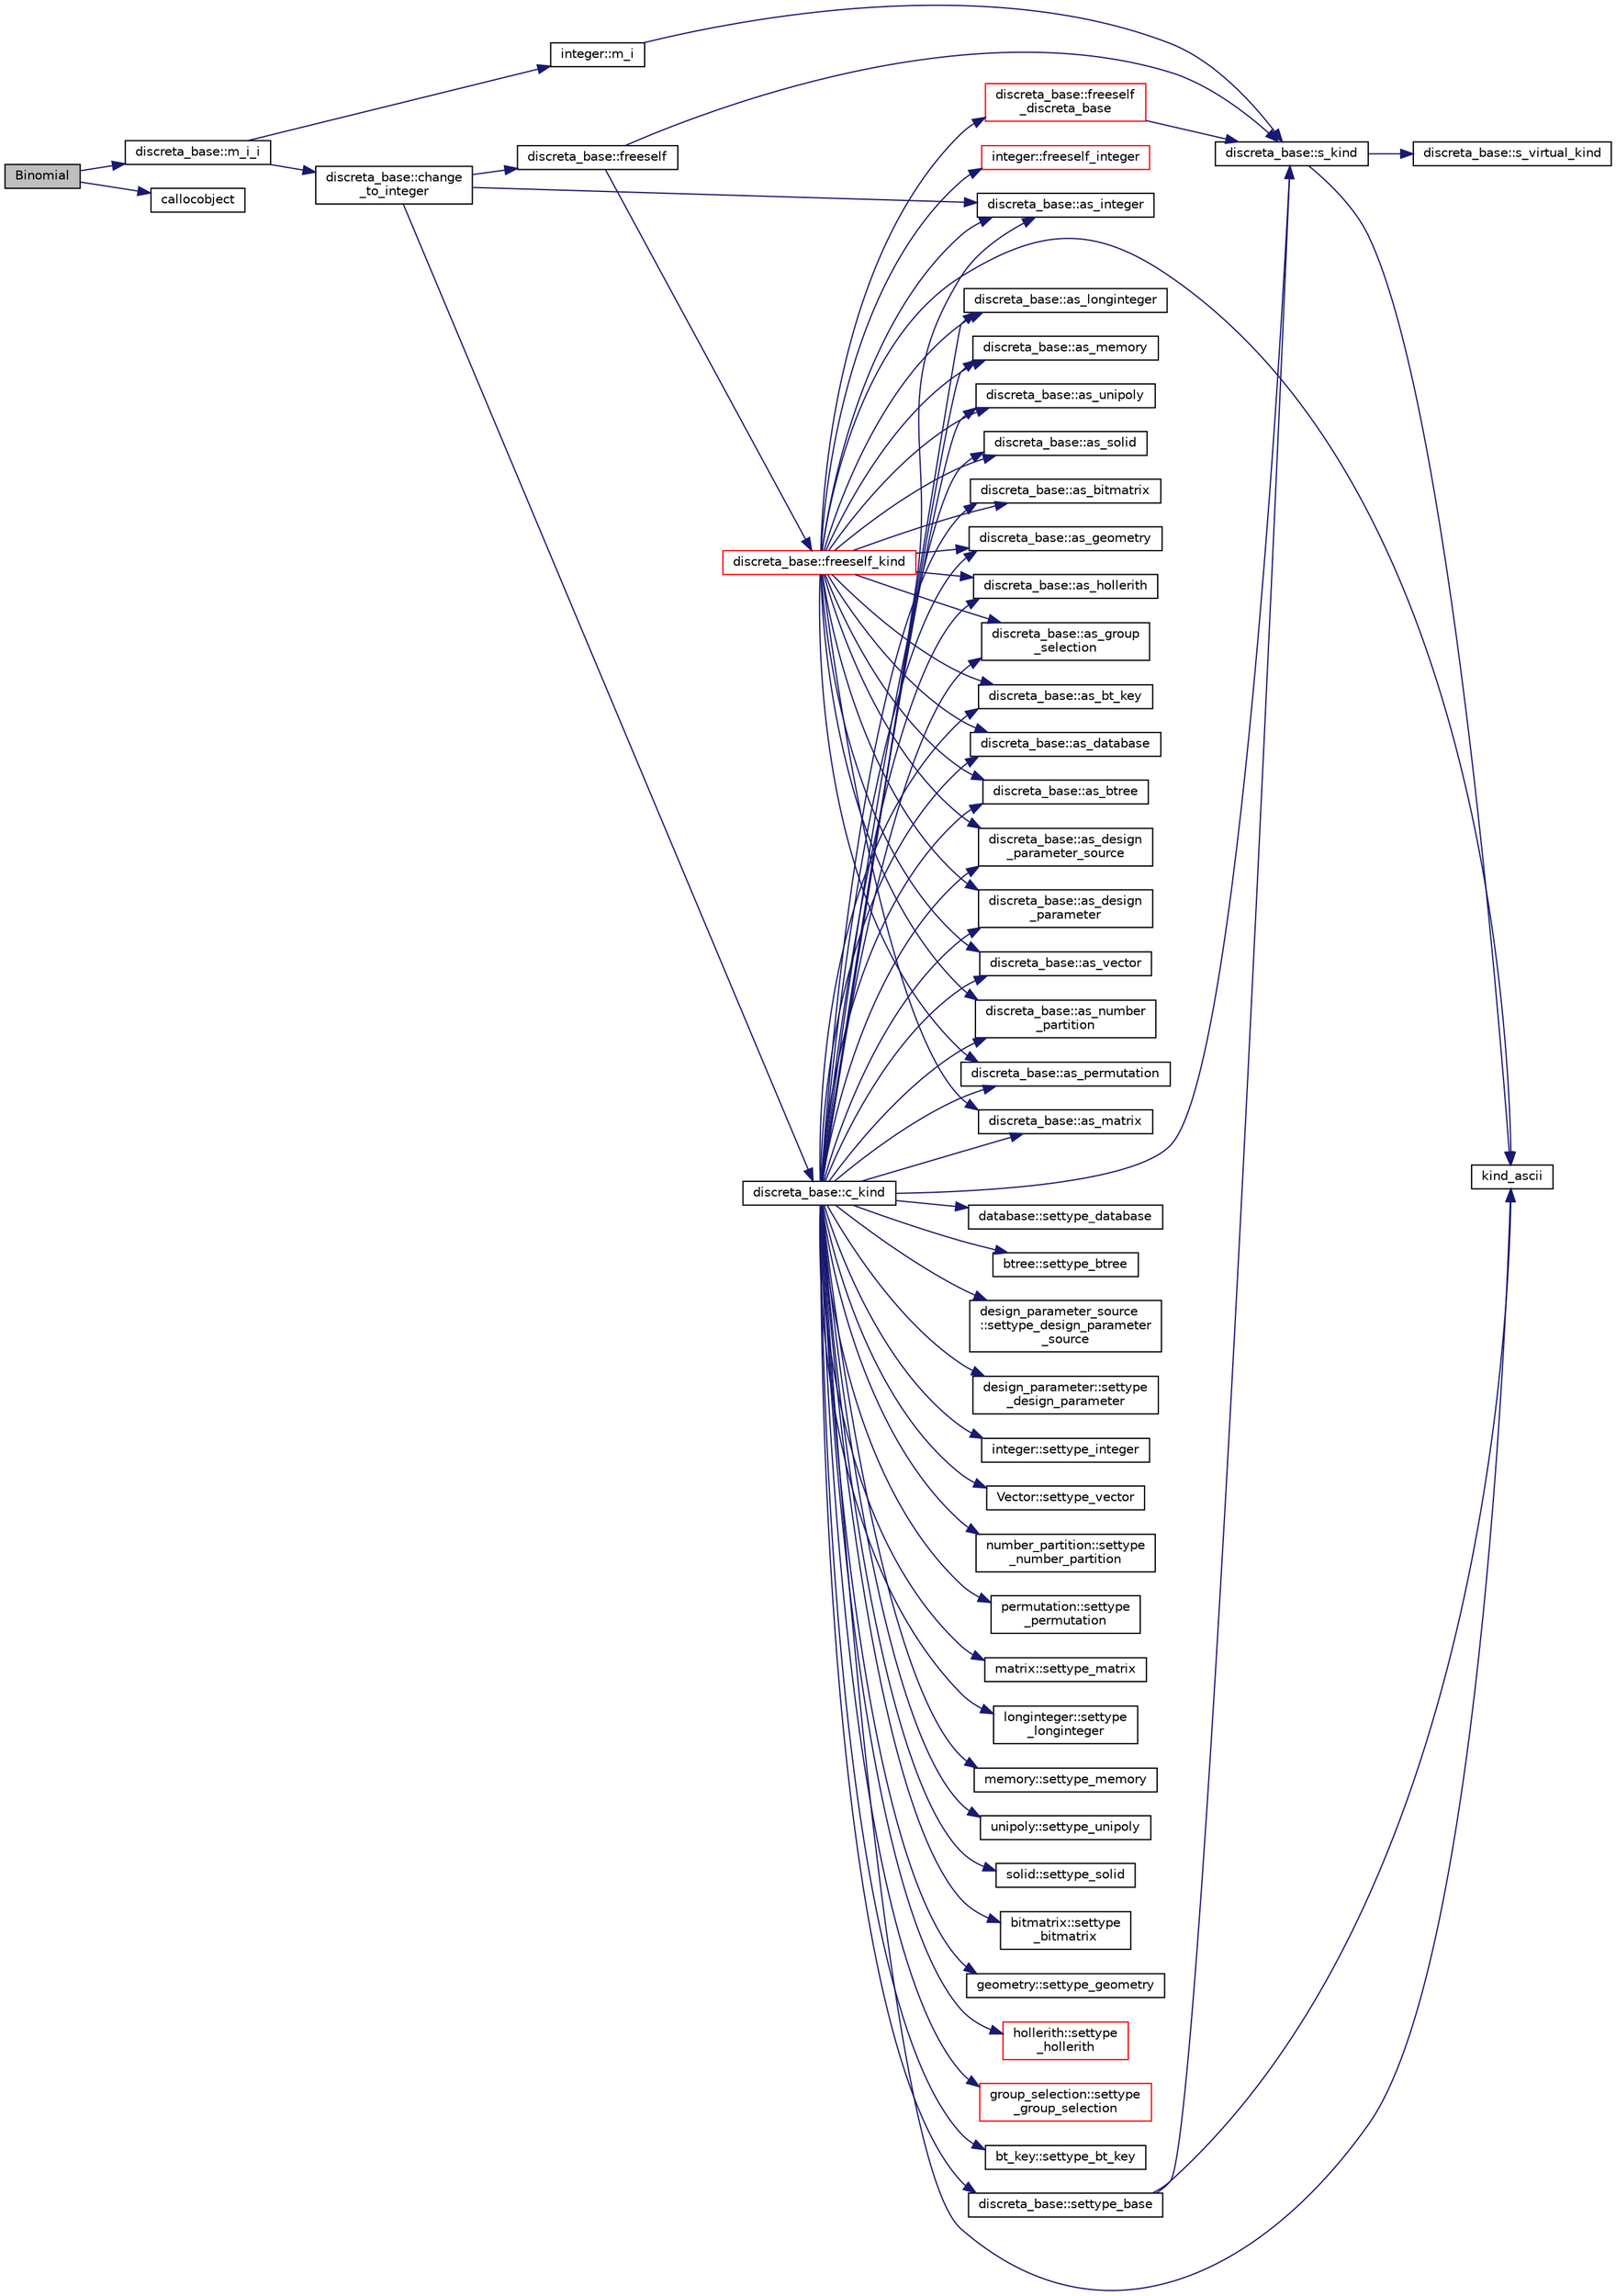 digraph "Binomial"
{
  edge [fontname="Helvetica",fontsize="10",labelfontname="Helvetica",labelfontsize="10"];
  node [fontname="Helvetica",fontsize="10",shape=record];
  rankdir="LR";
  Node336 [label="Binomial",height=0.2,width=0.4,color="black", fillcolor="grey75", style="filled", fontcolor="black"];
  Node336 -> Node337 [color="midnightblue",fontsize="10",style="solid",fontname="Helvetica"];
  Node337 [label="discreta_base::m_i_i",height=0.2,width=0.4,color="black", fillcolor="white", style="filled",URL="$d7/d71/classdiscreta__base.html#aa231464a9d4bc233f66608021c9ad997"];
  Node337 -> Node338 [color="midnightblue",fontsize="10",style="solid",fontname="Helvetica"];
  Node338 [label="discreta_base::change\l_to_integer",height=0.2,width=0.4,color="black", fillcolor="white", style="filled",URL="$d7/d71/classdiscreta__base.html#a58a5a5bd8f8e6f2dd7b4483b66dc7bb9"];
  Node338 -> Node339 [color="midnightblue",fontsize="10",style="solid",fontname="Helvetica"];
  Node339 [label="discreta_base::freeself",height=0.2,width=0.4,color="black", fillcolor="white", style="filled",URL="$d7/d71/classdiscreta__base.html#a9a3c9501a562293b5667c11b9174d6e5"];
  Node339 -> Node340 [color="midnightblue",fontsize="10",style="solid",fontname="Helvetica"];
  Node340 [label="discreta_base::freeself_kind",height=0.2,width=0.4,color="red", fillcolor="white", style="filled",URL="$d7/d71/classdiscreta__base.html#a63a23ada2165b3838fab719ed458cec8"];
  Node340 -> Node341 [color="midnightblue",fontsize="10",style="solid",fontname="Helvetica"];
  Node341 [label="discreta_base::freeself\l_discreta_base",height=0.2,width=0.4,color="red", fillcolor="white", style="filled",URL="$d7/d71/classdiscreta__base.html#a8b1ec2cee4566034441e066dc2c027db"];
  Node341 -> Node342 [color="midnightblue",fontsize="10",style="solid",fontname="Helvetica"];
  Node342 [label="discreta_base::s_kind",height=0.2,width=0.4,color="black", fillcolor="white", style="filled",URL="$d7/d71/classdiscreta__base.html#a8a830025c74adbbc3362418a7c2ba157"];
  Node342 -> Node343 [color="midnightblue",fontsize="10",style="solid",fontname="Helvetica"];
  Node343 [label="discreta_base::s_virtual_kind",height=0.2,width=0.4,color="black", fillcolor="white", style="filled",URL="$d7/d71/classdiscreta__base.html#a52778a6d6943a468be083d0785d418fb"];
  Node342 -> Node344 [color="midnightblue",fontsize="10",style="solid",fontname="Helvetica"];
  Node344 [label="kind_ascii",height=0.2,width=0.4,color="black", fillcolor="white", style="filled",URL="$d9/d60/discreta_8h.html#ad0ce825a9f29bc6cec27e1b64cfe27bf"];
  Node340 -> Node348 [color="midnightblue",fontsize="10",style="solid",fontname="Helvetica"];
  Node348 [label="discreta_base::as_integer",height=0.2,width=0.4,color="black", fillcolor="white", style="filled",URL="$d7/d71/classdiscreta__base.html#a00d7691eaf874fd283d942692fe8dd26"];
  Node340 -> Node349 [color="midnightblue",fontsize="10",style="solid",fontname="Helvetica"];
  Node349 [label="integer::freeself_integer",height=0.2,width=0.4,color="red", fillcolor="white", style="filled",URL="$d0/de5/classinteger.html#a02eb557612c9db1820dd75a77151edc0"];
  Node340 -> Node350 [color="midnightblue",fontsize="10",style="solid",fontname="Helvetica"];
  Node350 [label="discreta_base::as_vector",height=0.2,width=0.4,color="black", fillcolor="white", style="filled",URL="$d7/d71/classdiscreta__base.html#a7bdd6cae39c380b128ee9e17e42cf020"];
  Node340 -> Node353 [color="midnightblue",fontsize="10",style="solid",fontname="Helvetica"];
  Node353 [label="discreta_base::as_number\l_partition",height=0.2,width=0.4,color="black", fillcolor="white", style="filled",URL="$d7/d71/classdiscreta__base.html#a307aa09de0e925d46697707968ffab00"];
  Node340 -> Node355 [color="midnightblue",fontsize="10",style="solid",fontname="Helvetica"];
  Node355 [label="discreta_base::as_permutation",height=0.2,width=0.4,color="black", fillcolor="white", style="filled",URL="$d7/d71/classdiscreta__base.html#aa4e72f36a82984239b12ae831e131098"];
  Node340 -> Node357 [color="midnightblue",fontsize="10",style="solid",fontname="Helvetica"];
  Node357 [label="discreta_base::as_matrix",height=0.2,width=0.4,color="black", fillcolor="white", style="filled",URL="$d7/d71/classdiscreta__base.html#ae4d7f56d917a4707b838fbffde6467ff"];
  Node340 -> Node360 [color="midnightblue",fontsize="10",style="solid",fontname="Helvetica"];
  Node360 [label="discreta_base::as_longinteger",height=0.2,width=0.4,color="black", fillcolor="white", style="filled",URL="$d7/d71/classdiscreta__base.html#a20a094639eb711b10c8694c51937f7cd"];
  Node340 -> Node363 [color="midnightblue",fontsize="10",style="solid",fontname="Helvetica"];
  Node363 [label="discreta_base::as_memory",height=0.2,width=0.4,color="black", fillcolor="white", style="filled",URL="$d7/d71/classdiscreta__base.html#ad94b2d7dce0cd4fa22db57f6e79c4bd2"];
  Node340 -> Node365 [color="midnightblue",fontsize="10",style="solid",fontname="Helvetica"];
  Node365 [label="discreta_base::as_unipoly",height=0.2,width=0.4,color="black", fillcolor="white", style="filled",URL="$d7/d71/classdiscreta__base.html#ad50d8027f039fe5c2478cddb243adc9d"];
  Node340 -> Node367 [color="midnightblue",fontsize="10",style="solid",fontname="Helvetica"];
  Node367 [label="discreta_base::as_solid",height=0.2,width=0.4,color="black", fillcolor="white", style="filled",URL="$d7/d71/classdiscreta__base.html#a1fc5f2b85ec97ab0a69dd64903c970a5"];
  Node340 -> Node369 [color="midnightblue",fontsize="10",style="solid",fontname="Helvetica"];
  Node369 [label="discreta_base::as_bitmatrix",height=0.2,width=0.4,color="black", fillcolor="white", style="filled",URL="$d7/d71/classdiscreta__base.html#a071ad54ea8ef6c9d1d15f532e5a76df6"];
  Node340 -> Node371 [color="midnightblue",fontsize="10",style="solid",fontname="Helvetica"];
  Node371 [label="discreta_base::as_geometry",height=0.2,width=0.4,color="black", fillcolor="white", style="filled",URL="$d7/d71/classdiscreta__base.html#a38fc7b4cdd830703e9d87354b79bc5c8"];
  Node340 -> Node373 [color="midnightblue",fontsize="10",style="solid",fontname="Helvetica"];
  Node373 [label="discreta_base::as_hollerith",height=0.2,width=0.4,color="black", fillcolor="white", style="filled",URL="$d7/d71/classdiscreta__base.html#a3e66f82711f314710107e2f29e589690"];
  Node340 -> Node375 [color="midnightblue",fontsize="10",style="solid",fontname="Helvetica"];
  Node375 [label="discreta_base::as_group\l_selection",height=0.2,width=0.4,color="black", fillcolor="white", style="filled",URL="$d7/d71/classdiscreta__base.html#aae1bac4883c567718bef9fb610abbdc8"];
  Node340 -> Node377 [color="midnightblue",fontsize="10",style="solid",fontname="Helvetica"];
  Node377 [label="discreta_base::as_bt_key",height=0.2,width=0.4,color="black", fillcolor="white", style="filled",URL="$d7/d71/classdiscreta__base.html#a2734c6e08dca17cf6588bd5064ec1b9f"];
  Node340 -> Node379 [color="midnightblue",fontsize="10",style="solid",fontname="Helvetica"];
  Node379 [label="discreta_base::as_database",height=0.2,width=0.4,color="black", fillcolor="white", style="filled",URL="$d7/d71/classdiscreta__base.html#ab055d39d58210a2b03ba3d33703b09a9"];
  Node340 -> Node381 [color="midnightblue",fontsize="10",style="solid",fontname="Helvetica"];
  Node381 [label="discreta_base::as_btree",height=0.2,width=0.4,color="black", fillcolor="white", style="filled",URL="$d7/d71/classdiscreta__base.html#a78e76674cef2ec113c17989c11288778"];
  Node340 -> Node383 [color="midnightblue",fontsize="10",style="solid",fontname="Helvetica"];
  Node383 [label="discreta_base::as_design\l_parameter_source",height=0.2,width=0.4,color="black", fillcolor="white", style="filled",URL="$d7/d71/classdiscreta__base.html#a59cbf837c6582ded5bc586265d13d81a"];
  Node340 -> Node385 [color="midnightblue",fontsize="10",style="solid",fontname="Helvetica"];
  Node385 [label="discreta_base::as_design\l_parameter",height=0.2,width=0.4,color="black", fillcolor="white", style="filled",URL="$d7/d71/classdiscreta__base.html#aab24ff38ea1c5471ab3de42e014d0f2a"];
  Node340 -> Node344 [color="midnightblue",fontsize="10",style="solid",fontname="Helvetica"];
  Node339 -> Node342 [color="midnightblue",fontsize="10",style="solid",fontname="Helvetica"];
  Node338 -> Node387 [color="midnightblue",fontsize="10",style="solid",fontname="Helvetica"];
  Node387 [label="discreta_base::c_kind",height=0.2,width=0.4,color="black", fillcolor="white", style="filled",URL="$d7/d71/classdiscreta__base.html#adc2ff61589c2d083688e7a43f333cb62"];
  Node387 -> Node388 [color="midnightblue",fontsize="10",style="solid",fontname="Helvetica"];
  Node388 [label="discreta_base::settype_base",height=0.2,width=0.4,color="black", fillcolor="white", style="filled",URL="$d7/d71/classdiscreta__base.html#a4f42899a89447d1c3993ea07c38f8ad4"];
  Node388 -> Node342 [color="midnightblue",fontsize="10",style="solid",fontname="Helvetica"];
  Node388 -> Node344 [color="midnightblue",fontsize="10",style="solid",fontname="Helvetica"];
  Node387 -> Node348 [color="midnightblue",fontsize="10",style="solid",fontname="Helvetica"];
  Node387 -> Node389 [color="midnightblue",fontsize="10",style="solid",fontname="Helvetica"];
  Node389 [label="integer::settype_integer",height=0.2,width=0.4,color="black", fillcolor="white", style="filled",URL="$d0/de5/classinteger.html#a6265c65ef311229acd513d748faba796"];
  Node387 -> Node350 [color="midnightblue",fontsize="10",style="solid",fontname="Helvetica"];
  Node387 -> Node390 [color="midnightblue",fontsize="10",style="solid",fontname="Helvetica"];
  Node390 [label="Vector::settype_vector",height=0.2,width=0.4,color="black", fillcolor="white", style="filled",URL="$d5/db2/class_vector.html#a34e0d00b18c051f23904a8429fa6c8b4"];
  Node387 -> Node353 [color="midnightblue",fontsize="10",style="solid",fontname="Helvetica"];
  Node387 -> Node391 [color="midnightblue",fontsize="10",style="solid",fontname="Helvetica"];
  Node391 [label="number_partition::settype\l_number_partition",height=0.2,width=0.4,color="black", fillcolor="white", style="filled",URL="$df/d50/classnumber__partition.html#a3aaec1b557758f643ffc8555bbc358be"];
  Node387 -> Node355 [color="midnightblue",fontsize="10",style="solid",fontname="Helvetica"];
  Node387 -> Node392 [color="midnightblue",fontsize="10",style="solid",fontname="Helvetica"];
  Node392 [label="permutation::settype\l_permutation",height=0.2,width=0.4,color="black", fillcolor="white", style="filled",URL="$d0/d08/classpermutation.html#af1eea29f86195cede9562e444664c28c"];
  Node387 -> Node357 [color="midnightblue",fontsize="10",style="solid",fontname="Helvetica"];
  Node387 -> Node393 [color="midnightblue",fontsize="10",style="solid",fontname="Helvetica"];
  Node393 [label="matrix::settype_matrix",height=0.2,width=0.4,color="black", fillcolor="white", style="filled",URL="$d1/d8d/classmatrix.html#a1780283a64a789e4084d792683d276bb"];
  Node387 -> Node360 [color="midnightblue",fontsize="10",style="solid",fontname="Helvetica"];
  Node387 -> Node394 [color="midnightblue",fontsize="10",style="solid",fontname="Helvetica"];
  Node394 [label="longinteger::settype\l_longinteger",height=0.2,width=0.4,color="black", fillcolor="white", style="filled",URL="$d3/d71/classlonginteger.html#ae5f811ece8df31b9ff114368a18e1dc5"];
  Node387 -> Node363 [color="midnightblue",fontsize="10",style="solid",fontname="Helvetica"];
  Node387 -> Node395 [color="midnightblue",fontsize="10",style="solid",fontname="Helvetica"];
  Node395 [label="memory::settype_memory",height=0.2,width=0.4,color="black", fillcolor="white", style="filled",URL="$d8/d99/classmemory.html#a33aae277f9b8fe36b02e9d5da895451b"];
  Node387 -> Node365 [color="midnightblue",fontsize="10",style="solid",fontname="Helvetica"];
  Node387 -> Node396 [color="midnightblue",fontsize="10",style="solid",fontname="Helvetica"];
  Node396 [label="unipoly::settype_unipoly",height=0.2,width=0.4,color="black", fillcolor="white", style="filled",URL="$d1/d89/classunipoly.html#a8db854fcc85c5e1150b1f1b1c005c95b"];
  Node387 -> Node367 [color="midnightblue",fontsize="10",style="solid",fontname="Helvetica"];
  Node387 -> Node397 [color="midnightblue",fontsize="10",style="solid",fontname="Helvetica"];
  Node397 [label="solid::settype_solid",height=0.2,width=0.4,color="black", fillcolor="white", style="filled",URL="$d8/def/classsolid.html#a775bd4821f75a8aee4ea3d4335ff90e0"];
  Node387 -> Node369 [color="midnightblue",fontsize="10",style="solid",fontname="Helvetica"];
  Node387 -> Node398 [color="midnightblue",fontsize="10",style="solid",fontname="Helvetica"];
  Node398 [label="bitmatrix::settype\l_bitmatrix",height=0.2,width=0.4,color="black", fillcolor="white", style="filled",URL="$de/dc8/classbitmatrix.html#acb571d947f9526665ebbdc0ce3e2a973"];
  Node387 -> Node371 [color="midnightblue",fontsize="10",style="solid",fontname="Helvetica"];
  Node387 -> Node399 [color="midnightblue",fontsize="10",style="solid",fontname="Helvetica"];
  Node399 [label="geometry::settype_geometry",height=0.2,width=0.4,color="black", fillcolor="white", style="filled",URL="$da/d44/classgeometry.html#ab4a336baba6a3f56f5ffa053a5be5ba7"];
  Node387 -> Node373 [color="midnightblue",fontsize="10",style="solid",fontname="Helvetica"];
  Node387 -> Node400 [color="midnightblue",fontsize="10",style="solid",fontname="Helvetica"];
  Node400 [label="hollerith::settype\l_hollerith",height=0.2,width=0.4,color="red", fillcolor="white", style="filled",URL="$d8/d99/classhollerith.html#a23bbd4acfc88a0e90f1245f243f51f76"];
  Node387 -> Node375 [color="midnightblue",fontsize="10",style="solid",fontname="Helvetica"];
  Node387 -> Node402 [color="midnightblue",fontsize="10",style="solid",fontname="Helvetica"];
  Node402 [label="group_selection::settype\l_group_selection",height=0.2,width=0.4,color="red", fillcolor="white", style="filled",URL="$d6/db0/classgroup__selection.html#a015ed73b7b8d784bedd4d11ac1fc0ec1"];
  Node387 -> Node377 [color="midnightblue",fontsize="10",style="solid",fontname="Helvetica"];
  Node387 -> Node405 [color="midnightblue",fontsize="10",style="solid",fontname="Helvetica"];
  Node405 [label="bt_key::settype_bt_key",height=0.2,width=0.4,color="black", fillcolor="white", style="filled",URL="$d1/de5/classbt__key.html#a352bb10beb7c789d8d29373035824800"];
  Node387 -> Node379 [color="midnightblue",fontsize="10",style="solid",fontname="Helvetica"];
  Node387 -> Node406 [color="midnightblue",fontsize="10",style="solid",fontname="Helvetica"];
  Node406 [label="database::settype_database",height=0.2,width=0.4,color="black", fillcolor="white", style="filled",URL="$db/d72/classdatabase.html#a014639aa001462e480eb1f3984839b72"];
  Node387 -> Node381 [color="midnightblue",fontsize="10",style="solid",fontname="Helvetica"];
  Node387 -> Node407 [color="midnightblue",fontsize="10",style="solid",fontname="Helvetica"];
  Node407 [label="btree::settype_btree",height=0.2,width=0.4,color="black", fillcolor="white", style="filled",URL="$dd/db0/classbtree.html#a5a1b9773c848908a6050cc733d2d9780"];
  Node387 -> Node383 [color="midnightblue",fontsize="10",style="solid",fontname="Helvetica"];
  Node387 -> Node408 [color="midnightblue",fontsize="10",style="solid",fontname="Helvetica"];
  Node408 [label="design_parameter_source\l::settype_design_parameter\l_source",height=0.2,width=0.4,color="black", fillcolor="white", style="filled",URL="$df/d4b/classdesign__parameter__source.html#a3af3b851df87bd1661fb9c9ce18822c8"];
  Node387 -> Node385 [color="midnightblue",fontsize="10",style="solid",fontname="Helvetica"];
  Node387 -> Node409 [color="midnightblue",fontsize="10",style="solid",fontname="Helvetica"];
  Node409 [label="design_parameter::settype\l_design_parameter",height=0.2,width=0.4,color="black", fillcolor="white", style="filled",URL="$da/d94/classdesign__parameter.html#a8b19d277f2b7d09c2531a527dfc0359e"];
  Node387 -> Node344 [color="midnightblue",fontsize="10",style="solid",fontname="Helvetica"];
  Node387 -> Node342 [color="midnightblue",fontsize="10",style="solid",fontname="Helvetica"];
  Node338 -> Node348 [color="midnightblue",fontsize="10",style="solid",fontname="Helvetica"];
  Node337 -> Node410 [color="midnightblue",fontsize="10",style="solid",fontname="Helvetica"];
  Node410 [label="integer::m_i",height=0.2,width=0.4,color="black", fillcolor="white", style="filled",URL="$d0/de5/classinteger.html#a869091f0a0f35f5354c8c4a70250e8a9"];
  Node410 -> Node342 [color="midnightblue",fontsize="10",style="solid",fontname="Helvetica"];
  Node336 -> Node411 [color="midnightblue",fontsize="10",style="solid",fontname="Helvetica"];
  Node411 [label="callocobject",height=0.2,width=0.4,color="black", fillcolor="white", style="filled",URL="$d3/d72/global_8_c.html#a8bbcb8338d159223714097d10e94364d"];
}
